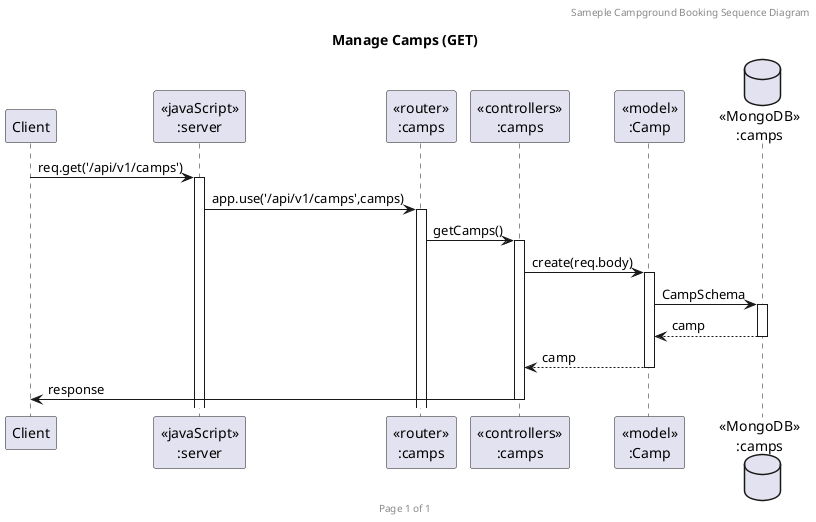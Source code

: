 @startuml Manage Camps (GET)

header Sameple Campground Booking Sequence Diagram
footer Page %page% of %lastpage%
title "Manage Camps (GET)"

participant "Client" as client
participant "<<javaScript>>\n:server" as server
participant "<<router>>\n:camps" as routerCamps
participant "<<controllers>>\n:camps" as controllersCamps
participant "<<model>>\n:Camp" as modelCamp
database "<<MongoDB>>\n:camps" as CampsDatabase

client->server ++:req.get('/api/v1/camps')
server->routerCamps ++:app.use('/api/v1/camps',camps)
routerCamps -> controllersCamps ++:getCamps()
controllersCamps->modelCamp ++:create(req.body)
modelCamp ->CampsDatabase ++: CampSchema
CampsDatabase --> modelCamp --: camp
controllersCamps <-- modelCamp --:camp
controllersCamps->client --:response

@enduml